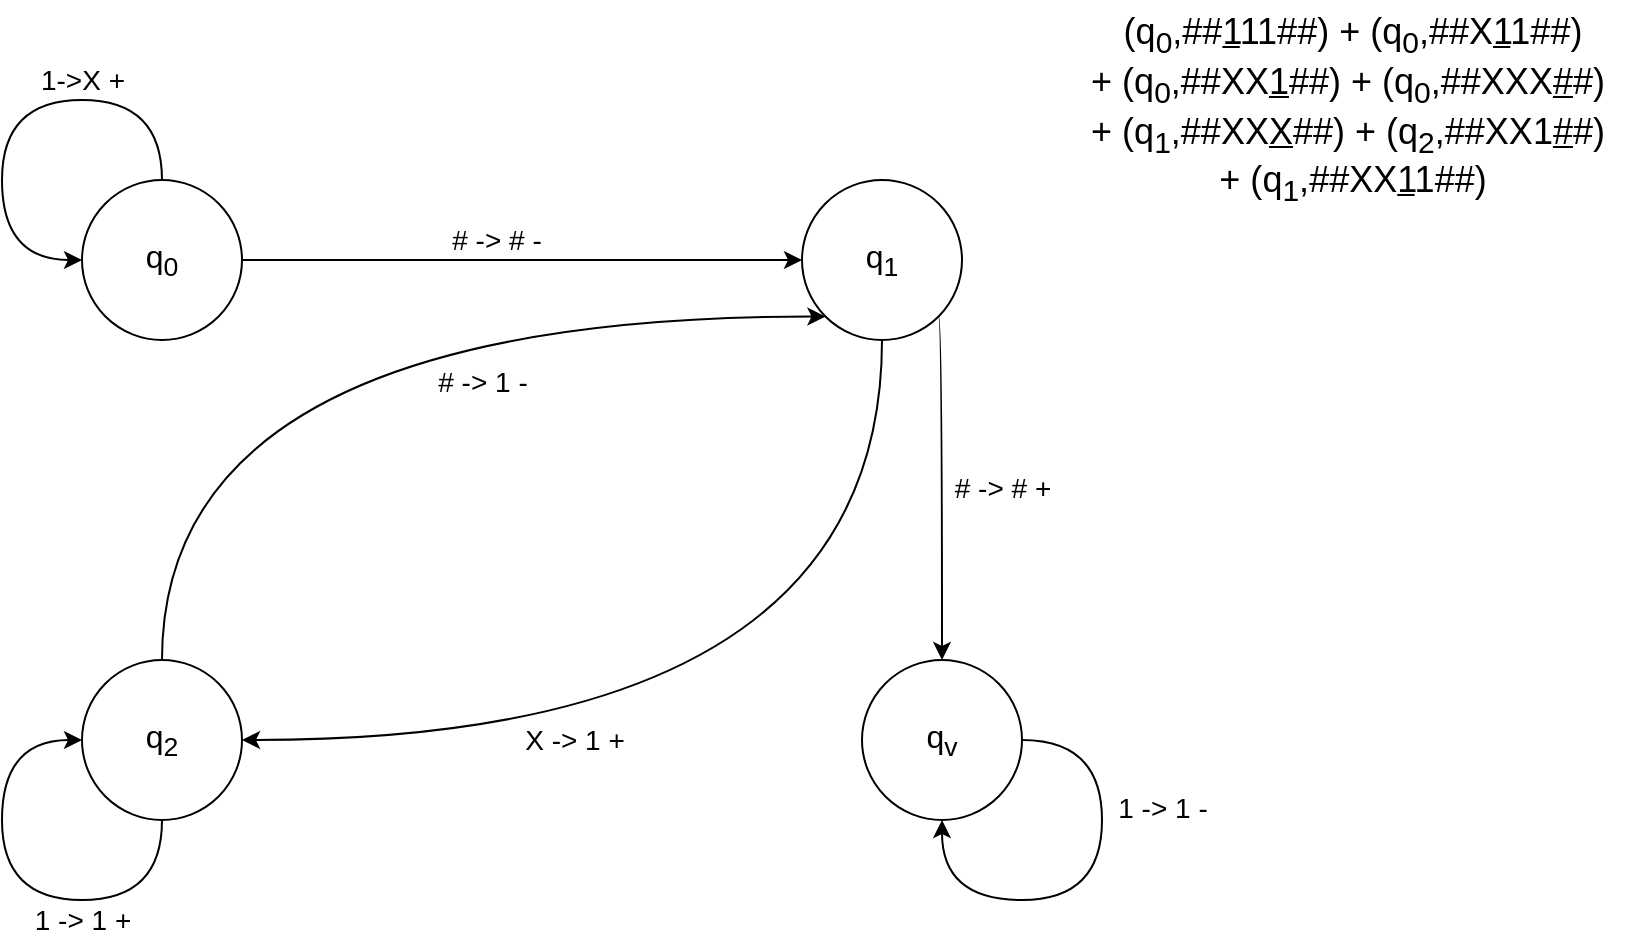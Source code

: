 <mxfile version="24.0.6" type="github">
  <diagram name="Page-1" id="9Mrh0RYRGMyYw6FMpJzP">
    <mxGraphModel dx="989" dy="514" grid="1" gridSize="10" guides="1" tooltips="1" connect="1" arrows="1" fold="1" page="1" pageScale="1" pageWidth="850" pageHeight="1100" math="0" shadow="0">
      <root>
        <mxCell id="0" />
        <mxCell id="1" parent="0" />
        <mxCell id="F2bxNRs9cvhMhQYFObHX-5" style="edgeStyle=orthogonalEdgeStyle;rounded=0;orthogonalLoop=1;jettySize=auto;html=1;entryX=0;entryY=0.5;entryDx=0;entryDy=0;" edge="1" parent="1" source="F2bxNRs9cvhMhQYFObHX-1" target="F2bxNRs9cvhMhQYFObHX-4">
          <mxGeometry relative="1" as="geometry" />
        </mxCell>
        <mxCell id="F2bxNRs9cvhMhQYFObHX-14" value="&lt;font style=&quot;font-size: 14px;&quot;&gt;# -&amp;gt; # -&lt;/font&gt;" style="edgeLabel;html=1;align=center;verticalAlign=middle;resizable=0;points=[];" vertex="1" connectable="0" parent="F2bxNRs9cvhMhQYFObHX-5">
          <mxGeometry x="-0.093" y="4" relative="1" as="geometry">
            <mxPoint y="-6" as="offset" />
          </mxGeometry>
        </mxCell>
        <mxCell id="F2bxNRs9cvhMhQYFObHX-1" value="&lt;font style=&quot;font-size: 16px;&quot;&gt;q&lt;sub&gt;0&lt;/sub&gt;&lt;/font&gt;" style="ellipse;whiteSpace=wrap;html=1;aspect=fixed;" vertex="1" parent="1">
          <mxGeometry x="120" y="120" width="80" height="80" as="geometry" />
        </mxCell>
        <mxCell id="F2bxNRs9cvhMhQYFObHX-2" value="&lt;font style=&quot;font-size: 16px;&quot;&gt;q&lt;sub&gt;v&lt;/sub&gt;&lt;/font&gt;" style="ellipse;whiteSpace=wrap;html=1;aspect=fixed;" vertex="1" parent="1">
          <mxGeometry x="510" y="360" width="80" height="80" as="geometry" />
        </mxCell>
        <mxCell id="F2bxNRs9cvhMhQYFObHX-10" style="edgeStyle=orthogonalEdgeStyle;rounded=0;orthogonalLoop=1;jettySize=auto;html=1;exitX=1;exitY=0.5;exitDx=0;exitDy=0;entryX=0.5;entryY=1;entryDx=0;entryDy=0;curved=1;startArrow=classic;startFill=1;endArrow=none;endFill=0;" edge="1" parent="1" source="F2bxNRs9cvhMhQYFObHX-3" target="F2bxNRs9cvhMhQYFObHX-4">
          <mxGeometry relative="1" as="geometry" />
        </mxCell>
        <mxCell id="F2bxNRs9cvhMhQYFObHX-18" value="&lt;font style=&quot;font-size: 14px;&quot;&gt;X -&amp;gt; 1 +&lt;/font&gt;" style="edgeLabel;html=1;align=center;verticalAlign=middle;resizable=0;points=[];" vertex="1" connectable="0" parent="F2bxNRs9cvhMhQYFObHX-10">
          <mxGeometry x="-0.344" y="28" relative="1" as="geometry">
            <mxPoint x="-5" y="28" as="offset" />
          </mxGeometry>
        </mxCell>
        <mxCell id="F2bxNRs9cvhMhQYFObHX-3" value="&lt;font style=&quot;font-size: 16px;&quot;&gt;q&lt;sub&gt;2&lt;/sub&gt;&lt;/font&gt;" style="ellipse;whiteSpace=wrap;html=1;aspect=fixed;" vertex="1" parent="1">
          <mxGeometry x="120" y="360" width="80" height="80" as="geometry" />
        </mxCell>
        <mxCell id="F2bxNRs9cvhMhQYFObHX-6" style="edgeStyle=orthogonalEdgeStyle;rounded=0;orthogonalLoop=1;jettySize=auto;html=1;entryX=0.5;entryY=0;entryDx=0;entryDy=0;exitX=1;exitY=1;exitDx=0;exitDy=0;curved=1;" edge="1" parent="1" source="F2bxNRs9cvhMhQYFObHX-4" target="F2bxNRs9cvhMhQYFObHX-2">
          <mxGeometry relative="1" as="geometry">
            <Array as="points">
              <mxPoint x="550" y="188" />
            </Array>
          </mxGeometry>
        </mxCell>
        <mxCell id="F2bxNRs9cvhMhQYFObHX-15" value="&lt;font style=&quot;font-size: 14px;&quot;&gt;# -&amp;gt; # +&lt;/font&gt;" style="edgeLabel;html=1;align=center;verticalAlign=middle;resizable=0;points=[];" vertex="1" connectable="0" parent="F2bxNRs9cvhMhQYFObHX-6">
          <mxGeometry x="0.037" y="-1" relative="1" as="geometry">
            <mxPoint x="31" y="-3" as="offset" />
          </mxGeometry>
        </mxCell>
        <mxCell id="F2bxNRs9cvhMhQYFObHX-9" style="rounded=0;orthogonalLoop=1;jettySize=auto;html=1;exitX=0;exitY=1;exitDx=0;exitDy=0;entryX=0.5;entryY=0;entryDx=0;entryDy=0;edgeStyle=orthogonalEdgeStyle;curved=1;strokeColor=default;startArrow=classic;startFill=1;endArrow=none;endFill=0;" edge="1" parent="1" source="F2bxNRs9cvhMhQYFObHX-4" target="F2bxNRs9cvhMhQYFObHX-3">
          <mxGeometry relative="1" as="geometry" />
        </mxCell>
        <mxCell id="F2bxNRs9cvhMhQYFObHX-17" value="&lt;font style=&quot;font-size: 14px;&quot;&gt;# -&amp;gt; 1 -&lt;/font&gt;" style="edgeLabel;html=1;align=center;verticalAlign=middle;resizable=0;points=[];" vertex="1" connectable="0" parent="F2bxNRs9cvhMhQYFObHX-9">
          <mxGeometry x="-0.207" y="25" relative="1" as="geometry">
            <mxPoint x="28" y="7" as="offset" />
          </mxGeometry>
        </mxCell>
        <mxCell id="F2bxNRs9cvhMhQYFObHX-4" value="&lt;font style=&quot;font-size: 16px;&quot;&gt;q&lt;sub&gt;1&lt;/sub&gt;&lt;/font&gt;" style="ellipse;whiteSpace=wrap;html=1;aspect=fixed;" vertex="1" parent="1">
          <mxGeometry x="480" y="120" width="80" height="80" as="geometry" />
        </mxCell>
        <mxCell id="F2bxNRs9cvhMhQYFObHX-8" style="edgeStyle=orthogonalEdgeStyle;rounded=0;orthogonalLoop=1;jettySize=auto;html=1;entryX=0;entryY=0.5;entryDx=0;entryDy=0;curved=1;" edge="1" parent="1" source="F2bxNRs9cvhMhQYFObHX-1" target="F2bxNRs9cvhMhQYFObHX-1">
          <mxGeometry relative="1" as="geometry">
            <Array as="points">
              <mxPoint x="160" y="80" />
              <mxPoint x="80" y="80" />
              <mxPoint x="80" y="160" />
            </Array>
          </mxGeometry>
        </mxCell>
        <mxCell id="F2bxNRs9cvhMhQYFObHX-13" value="&lt;font style=&quot;font-size: 14px;&quot;&gt;1-&amp;gt;X +&lt;/font&gt;" style="edgeLabel;html=1;align=center;verticalAlign=middle;resizable=0;points=[];" vertex="1" connectable="0" parent="F2bxNRs9cvhMhQYFObHX-8">
          <mxGeometry x="-0.258" y="4" relative="1" as="geometry">
            <mxPoint x="9" y="-14" as="offset" />
          </mxGeometry>
        </mxCell>
        <mxCell id="F2bxNRs9cvhMhQYFObHX-11" style="edgeStyle=orthogonalEdgeStyle;rounded=0;orthogonalLoop=1;jettySize=auto;html=1;exitX=0.5;exitY=1;exitDx=0;exitDy=0;entryX=0;entryY=0.5;entryDx=0;entryDy=0;curved=1;" edge="1" parent="1" source="F2bxNRs9cvhMhQYFObHX-3" target="F2bxNRs9cvhMhQYFObHX-3">
          <mxGeometry relative="1" as="geometry">
            <Array as="points">
              <mxPoint x="160" y="480" />
              <mxPoint x="80" y="480" />
              <mxPoint x="80" y="400" />
            </Array>
          </mxGeometry>
        </mxCell>
        <mxCell id="F2bxNRs9cvhMhQYFObHX-19" value="&lt;font style=&quot;font-size: 14px;&quot;&gt;1 -&amp;gt; 1 +&lt;/font&gt;" style="edgeLabel;html=1;align=center;verticalAlign=middle;resizable=0;points=[];" vertex="1" connectable="0" parent="F2bxNRs9cvhMhQYFObHX-11">
          <mxGeometry x="0.342" y="-1" relative="1" as="geometry">
            <mxPoint x="39" y="51" as="offset" />
          </mxGeometry>
        </mxCell>
        <mxCell id="F2bxNRs9cvhMhQYFObHX-12" style="edgeStyle=orthogonalEdgeStyle;rounded=0;orthogonalLoop=1;jettySize=auto;html=1;exitX=1;exitY=0.5;exitDx=0;exitDy=0;entryX=0.5;entryY=1;entryDx=0;entryDy=0;curved=1;" edge="1" parent="1" source="F2bxNRs9cvhMhQYFObHX-2" target="F2bxNRs9cvhMhQYFObHX-2">
          <mxGeometry relative="1" as="geometry">
            <Array as="points">
              <mxPoint x="630" y="400" />
              <mxPoint x="630" y="480" />
              <mxPoint x="550" y="480" />
            </Array>
          </mxGeometry>
        </mxCell>
        <mxCell id="F2bxNRs9cvhMhQYFObHX-16" value="&lt;font style=&quot;font-size: 14px;&quot;&gt;1 -&amp;gt; 1 -&lt;/font&gt;" style="edgeLabel;html=1;align=center;verticalAlign=middle;resizable=0;points=[];" vertex="1" connectable="0" parent="F2bxNRs9cvhMhQYFObHX-12">
          <mxGeometry x="-0.383" y="1" relative="1" as="geometry">
            <mxPoint x="29" as="offset" />
          </mxGeometry>
        </mxCell>
        <mxCell id="F2bxNRs9cvhMhQYFObHX-20" value="&lt;font style=&quot;font-size: 18px;&quot;&gt;(q&lt;sub style=&quot;&quot;&gt;0&lt;/sub&gt;,##&lt;u style=&quot;&quot;&gt;1&lt;/u&gt;11##) + (q&lt;sub style=&quot;&quot;&gt;0&lt;/sub&gt;,##X&lt;u style=&quot;&quot;&gt;1&lt;/u&gt;1##)&lt;/font&gt;&lt;div style=&quot;font-size: 18px;&quot;&gt;&lt;font style=&quot;font-size: 18px;&quot;&gt;+ (&lt;span style=&quot;background-color: initial;&quot;&gt;q&lt;/span&gt;&lt;sub style=&quot;background-color: initial;&quot;&gt;0&lt;/sub&gt;&lt;span style=&quot;background-color: initial;&quot;&gt;,&lt;/span&gt;&lt;span style=&quot;background-color: initial;&quot;&gt;##XX&lt;/span&gt;&lt;span style=&quot;background-color: initial;&quot;&gt;&lt;u&gt;1&lt;/u&gt;##&lt;/span&gt;&lt;span style=&quot;background-color: initial;&quot;&gt;)&amp;nbsp;&lt;/span&gt;&lt;span style=&quot;background-color: initial;&quot;&gt;+ (&lt;/span&gt;&lt;span style=&quot;background-color: initial;&quot;&gt;q&lt;/span&gt;&lt;span style=&quot;background-color: initial;&quot;&gt;&lt;sub&gt;0&lt;/sub&gt;&lt;/span&gt;&lt;span style=&quot;background-color: initial;&quot;&gt;,&lt;/span&gt;&lt;span style=&quot;background-color: initial;&quot;&gt;##XXX&lt;/span&gt;&lt;span style=&quot;background-color: initial;&quot;&gt;&lt;u&gt;#&lt;/u&gt;#&lt;/span&gt;&lt;span style=&quot;background-color: initial;&quot;&gt;)&amp;nbsp;&lt;/span&gt;&lt;/font&gt;&lt;/div&gt;&lt;div style=&quot;font-size: 18px;&quot;&gt;&lt;font style=&quot;font-size: 18px;&quot;&gt;+ (&lt;span style=&quot;background-color: initial;&quot;&gt;q&lt;/span&gt;&lt;span style=&quot;background-color: initial;&quot;&gt;&lt;sub&gt;1&lt;/sub&gt;&lt;/span&gt;&lt;span style=&quot;background-color: initial;&quot;&gt;,&lt;/span&gt;&lt;span style=&quot;background-color: initial;&quot;&gt;##XX&lt;u&gt;X&lt;/u&gt;&lt;/span&gt;&lt;span style=&quot;background-color: initial;&quot;&gt;##&lt;/span&gt;&lt;span style=&quot;background-color: initial;&quot;&gt;)&amp;nbsp;&lt;/span&gt;&lt;span style=&quot;background-color: initial;&quot;&gt;+ (&lt;/span&gt;&lt;span style=&quot;background-color: initial;&quot;&gt;q&lt;/span&gt;&lt;span style=&quot;background-color: initial;&quot;&gt;&lt;sub&gt;2&lt;/sub&gt;&lt;/span&gt;&lt;span style=&quot;background-color: initial;&quot;&gt;,&lt;/span&gt;&lt;span style=&quot;background-color: initial;&quot;&gt;##XX1&lt;/span&gt;&lt;span style=&quot;background-color: initial;&quot;&gt;&lt;u&gt;#&lt;/u&gt;#&lt;/span&gt;&lt;span style=&quot;background-color: initial;&quot;&gt;)&amp;nbsp;&lt;/span&gt;&lt;/font&gt;&lt;/div&gt;&lt;div style=&quot;font-size: 18px;&quot;&gt;&lt;font style=&quot;font-size: 18px;&quot;&gt;&lt;span style=&quot;background-color: initial;&quot;&gt;+ (&lt;/span&gt;&lt;span style=&quot;background-color: initial;&quot;&gt;q&lt;/span&gt;&lt;span style=&quot;background-color: initial;&quot;&gt;&lt;sub&gt;1&lt;/sub&gt;&lt;/span&gt;&lt;span style=&quot;background-color: initial;&quot;&gt;,&lt;/span&gt;&lt;span style=&quot;background-color: initial;&quot;&gt;##XX&lt;u&gt;1&lt;/u&gt;1&lt;/span&gt;&lt;span style=&quot;background-color: initial;&quot;&gt;##&lt;/span&gt;&lt;span style=&quot;background-color: initial;&quot;&gt;)&lt;/span&gt;&lt;/font&gt;&lt;/div&gt;" style="text;html=1;align=center;verticalAlign=middle;resizable=0;points=[];autosize=1;strokeColor=none;fillColor=none;" vertex="1" parent="1">
          <mxGeometry x="610" y="30" width="290" height="110" as="geometry" />
        </mxCell>
      </root>
    </mxGraphModel>
  </diagram>
</mxfile>

